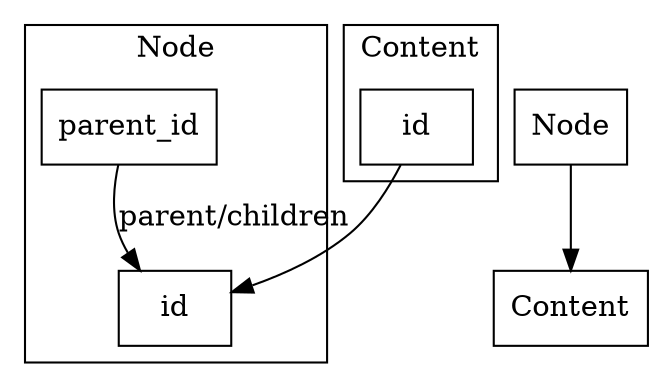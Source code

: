 digraph "Node" {

  node [shape=box]

  subgraph cluster_node {
    label = "Node"
    node_id [label="id"]
    node_parent_id [label="parent_id"]
    node_parent_id -> node_id [label="parent/children"]
  }
  subgraph cluster_content {
    label = "Content"
    content_id [label="id"]
  }
  content_id -> node_id
  "Node" -> "Content"
}
